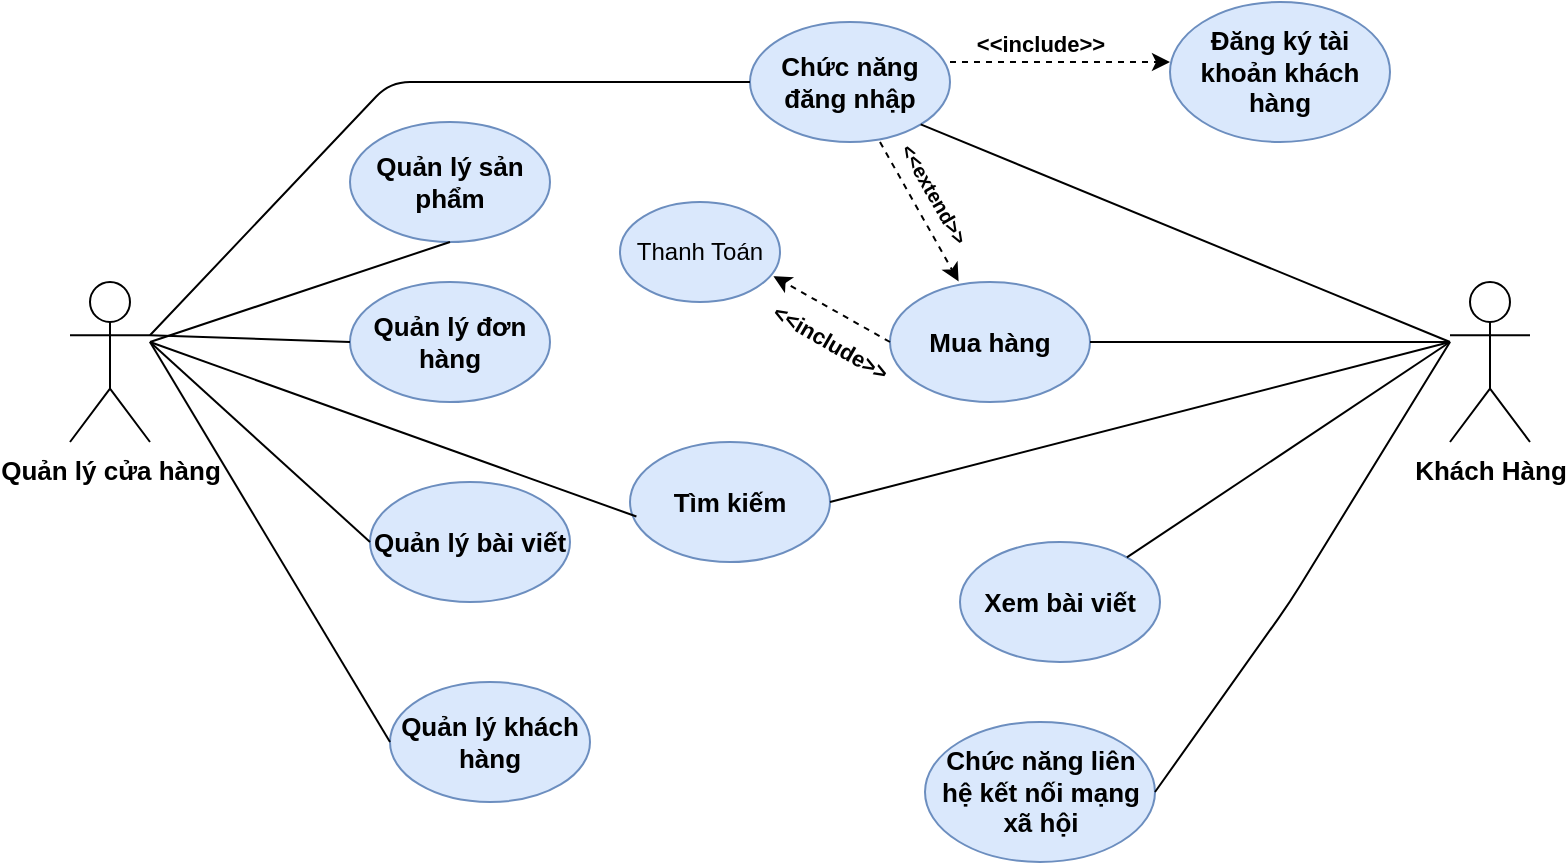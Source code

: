 <mxfile version="15.0.6" type="github">
  <diagram id="61EuDo1k7tGBiRitZPcW" name="Page-1">
    <mxGraphModel dx="768" dy="472" grid="1" gridSize="10" guides="1" tooltips="1" connect="1" arrows="1" fold="1" page="1" pageScale="1" pageWidth="850" pageHeight="1100" math="0" shadow="0">
      <root>
        <mxCell id="0" />
        <mxCell id="1" parent="0" />
        <mxCell id="2895OJvyaArnBgUX16Co-1" value="Quản lý cửa hàng" style="shape=umlActor;verticalLabelPosition=bottom;verticalAlign=top;html=1;outlineConnect=0;fontSize=13;fontStyle=1" parent="1" vertex="1">
          <mxGeometry x="70" y="280" width="40" height="80" as="geometry" />
        </mxCell>
        <mxCell id="2895OJvyaArnBgUX16Co-2" value="Chức năng đăng nhập" style="ellipse;whiteSpace=wrap;html=1;fillColor=#dae8fc;strokeColor=#6c8ebf;fontSize=13;fontStyle=1" parent="1" vertex="1">
          <mxGeometry x="410" y="150" width="100" height="60" as="geometry" />
        </mxCell>
        <mxCell id="2895OJvyaArnBgUX16Co-4" value="Quản lý sản phẩm" style="ellipse;whiteSpace=wrap;html=1;fillColor=#dae8fc;strokeColor=#6c8ebf;fontSize=13;fontStyle=1" parent="1" vertex="1">
          <mxGeometry x="210" y="200" width="100" height="60" as="geometry" />
        </mxCell>
        <mxCell id="2895OJvyaArnBgUX16Co-5" value="Quản lý đơn hàng" style="ellipse;whiteSpace=wrap;html=1;fillColor=#dae8fc;strokeColor=#6c8ebf;fontSize=13;fontStyle=1" parent="1" vertex="1">
          <mxGeometry x="210" y="280" width="100" height="60" as="geometry" />
        </mxCell>
        <mxCell id="2895OJvyaArnBgUX16Co-6" value="Quản lý bài viết" style="ellipse;whiteSpace=wrap;html=1;fillColor=#dae8fc;strokeColor=#6c8ebf;fontSize=13;fontStyle=1" parent="1" vertex="1">
          <mxGeometry x="220" y="380" width="100" height="60" as="geometry" />
        </mxCell>
        <mxCell id="2895OJvyaArnBgUX16Co-7" value="Quản lý khách hàng" style="ellipse;whiteSpace=wrap;html=1;fillColor=#dae8fc;strokeColor=#6c8ebf;fontSize=13;fontStyle=1" parent="1" vertex="1">
          <mxGeometry x="230" y="480" width="100" height="60" as="geometry" />
        </mxCell>
        <mxCell id="2895OJvyaArnBgUX16Co-8" value="" style="endArrow=none;html=1;exitX=1;exitY=0.333;exitDx=0;exitDy=0;exitPerimeter=0;fontSize=13;fontStyle=1" parent="1" source="2895OJvyaArnBgUX16Co-1" target="2895OJvyaArnBgUX16Co-2" edge="1">
          <mxGeometry width="50" height="50" relative="1" as="geometry">
            <mxPoint x="120" y="280" as="sourcePoint" />
            <mxPoint x="170" y="230" as="targetPoint" />
            <Array as="points">
              <mxPoint x="230" y="180" />
            </Array>
          </mxGeometry>
        </mxCell>
        <mxCell id="2895OJvyaArnBgUX16Co-9" value="Khách Hàng" style="shape=umlActor;verticalLabelPosition=bottom;verticalAlign=top;html=1;outlineConnect=0;fontSize=13;fontStyle=1" parent="1" vertex="1">
          <mxGeometry x="760" y="280" width="40" height="80" as="geometry" />
        </mxCell>
        <mxCell id="2895OJvyaArnBgUX16Co-10" value="" style="endArrow=none;html=1;entryX=0.5;entryY=1;entryDx=0;entryDy=0;fontSize=13;fontStyle=1" parent="1" target="2895OJvyaArnBgUX16Co-4" edge="1">
          <mxGeometry width="50" height="50" relative="1" as="geometry">
            <mxPoint x="110" y="310" as="sourcePoint" />
            <mxPoint x="250" y="270" as="targetPoint" />
          </mxGeometry>
        </mxCell>
        <mxCell id="2895OJvyaArnBgUX16Co-11" value="" style="endArrow=none;html=1;entryX=1;entryY=0.333;entryDx=0;entryDy=0;entryPerimeter=0;exitX=0;exitY=0.5;exitDx=0;exitDy=0;fontSize=13;fontStyle=1" parent="1" source="2895OJvyaArnBgUX16Co-5" target="2895OJvyaArnBgUX16Co-1" edge="1">
          <mxGeometry width="50" height="50" relative="1" as="geometry">
            <mxPoint x="270" y="360" as="sourcePoint" />
            <mxPoint x="430" y="360" as="targetPoint" />
          </mxGeometry>
        </mxCell>
        <mxCell id="2895OJvyaArnBgUX16Co-12" value="" style="endArrow=none;html=1;entryX=0;entryY=0.5;entryDx=0;entryDy=0;fontSize=13;fontStyle=1" parent="1" target="2895OJvyaArnBgUX16Co-6" edge="1">
          <mxGeometry width="50" height="50" relative="1" as="geometry">
            <mxPoint x="110" y="310" as="sourcePoint" />
            <mxPoint x="160" y="370" as="targetPoint" />
          </mxGeometry>
        </mxCell>
        <mxCell id="2895OJvyaArnBgUX16Co-13" value="" style="endArrow=none;html=1;exitX=0;exitY=0.5;exitDx=0;exitDy=0;fontSize=13;fontStyle=1" parent="1" source="2895OJvyaArnBgUX16Co-7" edge="1">
          <mxGeometry width="50" height="50" relative="1" as="geometry">
            <mxPoint x="380" y="410" as="sourcePoint" />
            <mxPoint x="110" y="310" as="targetPoint" />
          </mxGeometry>
        </mxCell>
        <mxCell id="2895OJvyaArnBgUX16Co-15" value="Chức năng liên hệ kết nối mạng xã hội" style="ellipse;whiteSpace=wrap;html=1;fillColor=#dae8fc;strokeColor=#6c8ebf;fontSize=13;fontStyle=1" parent="1" vertex="1">
          <mxGeometry x="497.5" y="500" width="115" height="70" as="geometry" />
        </mxCell>
        <mxCell id="2895OJvyaArnBgUX16Co-20" value="Mua hàng" style="ellipse;whiteSpace=wrap;html=1;fillColor=#dae8fc;strokeColor=#6c8ebf;fontSize=13;fontStyle=1" parent="1" vertex="1">
          <mxGeometry x="480" y="280" width="100" height="60" as="geometry" />
        </mxCell>
        <mxCell id="2895OJvyaArnBgUX16Co-21" value="" style="endArrow=none;html=1;exitX=1;exitY=1;exitDx=0;exitDy=0;fontSize=13;fontStyle=1" parent="1" source="2895OJvyaArnBgUX16Co-2" edge="1">
          <mxGeometry width="50" height="50" relative="1" as="geometry">
            <mxPoint x="590" y="240" as="sourcePoint" />
            <mxPoint x="760" y="310" as="targetPoint" />
          </mxGeometry>
        </mxCell>
        <mxCell id="2895OJvyaArnBgUX16Co-22" value="" style="endArrow=none;html=1;exitX=1;exitY=0.5;exitDx=0;exitDy=0;fontSize=13;fontStyle=1" parent="1" source="2895OJvyaArnBgUX16Co-15" edge="1">
          <mxGeometry width="50" height="50" relative="1" as="geometry">
            <mxPoint x="470" y="470" as="sourcePoint" />
            <mxPoint x="760" y="310" as="targetPoint" />
            <Array as="points">
              <mxPoint x="680" y="440" />
            </Array>
          </mxGeometry>
        </mxCell>
        <mxCell id="2895OJvyaArnBgUX16Co-23" value="" style="endArrow=none;html=1;exitX=1;exitY=0.5;exitDx=0;exitDy=0;fontSize=13;fontStyle=1" parent="1" source="2895OJvyaArnBgUX16Co-20" edge="1">
          <mxGeometry width="50" height="50" relative="1" as="geometry">
            <mxPoint x="470" y="400" as="sourcePoint" />
            <mxPoint x="760" y="310" as="targetPoint" />
          </mxGeometry>
        </mxCell>
        <mxCell id="2895OJvyaArnBgUX16Co-24" value="Tìm kiếm" style="ellipse;whiteSpace=wrap;html=1;fillColor=#dae8fc;strokeColor=#6c8ebf;fontSize=13;fontStyle=1" parent="1" vertex="1">
          <mxGeometry x="350" y="360" width="100" height="60" as="geometry" />
        </mxCell>
        <mxCell id="2895OJvyaArnBgUX16Co-25" value="" style="endArrow=none;html=1;exitX=0.032;exitY=0.621;exitDx=0;exitDy=0;exitPerimeter=0;fontSize=13;fontStyle=1" parent="1" source="2895OJvyaArnBgUX16Co-24" edge="1">
          <mxGeometry width="50" height="50" relative="1" as="geometry">
            <mxPoint x="400" y="400" as="sourcePoint" />
            <mxPoint x="110" y="310" as="targetPoint" />
          </mxGeometry>
        </mxCell>
        <mxCell id="2895OJvyaArnBgUX16Co-26" value="" style="endArrow=none;html=1;exitX=1;exitY=0.5;exitDx=0;exitDy=0;fontSize=13;fontStyle=1" parent="1" source="2895OJvyaArnBgUX16Co-24" edge="1">
          <mxGeometry width="50" height="50" relative="1" as="geometry">
            <mxPoint x="400" y="400" as="sourcePoint" />
            <mxPoint x="760" y="310" as="targetPoint" />
          </mxGeometry>
        </mxCell>
        <mxCell id="2895OJvyaArnBgUX16Co-27" value="Đăng ký tài khoản khách hàng" style="ellipse;whiteSpace=wrap;html=1;fillColor=#dae8fc;strokeColor=#6c8ebf;fontSize=13;fontStyle=1" parent="1" vertex="1">
          <mxGeometry x="620" y="140" width="110" height="70" as="geometry" />
        </mxCell>
        <mxCell id="2895OJvyaArnBgUX16Co-28" value="" style="endArrow=classic;html=1;exitX=1;exitY=0.333;exitDx=0;exitDy=0;exitPerimeter=0;dashed=1;fontSize=13;fontStyle=1" parent="1" source="2895OJvyaArnBgUX16Co-2" edge="1">
          <mxGeometry width="50" height="50" relative="1" as="geometry">
            <mxPoint x="515" y="180" as="sourcePoint" />
            <mxPoint x="620" y="170" as="targetPoint" />
          </mxGeometry>
        </mxCell>
        <mxCell id="2895OJvyaArnBgUX16Co-29" value="&lt;font style=&quot;font-size: 11px&quot;&gt;&amp;lt;&amp;lt;include&amp;gt;&amp;gt;&lt;/font&gt;" style="text;html=1;align=center;verticalAlign=middle;resizable=0;points=[];autosize=1;strokeColor=none;fontSize=13;fontStyle=1" parent="1" vertex="1">
          <mxGeometry x="515" y="150" width="80" height="20" as="geometry" />
        </mxCell>
        <mxCell id="2895OJvyaArnBgUX16Co-30" value="" style="endArrow=classic;html=1;dashed=1;entryX=0.343;entryY=-0.005;entryDx=0;entryDy=0;entryPerimeter=0;fontSize=13;fontStyle=1" parent="1" target="2895OJvyaArnBgUX16Co-20" edge="1">
          <mxGeometry width="50" height="50" relative="1" as="geometry">
            <mxPoint x="475" y="210" as="sourcePoint" />
            <mxPoint x="515" y="260" as="targetPoint" />
          </mxGeometry>
        </mxCell>
        <mxCell id="2895OJvyaArnBgUX16Co-31" value="&lt;font style=&quot;font-size: 10px&quot;&gt;&amp;lt;&amp;lt;extend&amp;gt;&amp;gt;&lt;/font&gt;" style="text;html=1;align=center;verticalAlign=middle;resizable=0;points=[];autosize=1;strokeColor=none;rotation=60;fontSize=13;fontStyle=1" parent="1" vertex="1">
          <mxGeometry x="468" y="225" width="70" height="20" as="geometry" />
        </mxCell>
        <mxCell id="2895OJvyaArnBgUX16Co-33" value="Xem bài viết" style="ellipse;whiteSpace=wrap;html=1;fillColor=#dae8fc;strokeColor=#6c8ebf;fontSize=13;fontStyle=1" parent="1" vertex="1">
          <mxGeometry x="515" y="410" width="100" height="60" as="geometry" />
        </mxCell>
        <mxCell id="2895OJvyaArnBgUX16Co-35" value="" style="endArrow=none;html=1;fontSize=13;fontStyle=1" parent="1" source="2895OJvyaArnBgUX16Co-33" edge="1">
          <mxGeometry width="50" height="50" relative="1" as="geometry">
            <mxPoint x="460" y="380" as="sourcePoint" />
            <mxPoint x="760" y="310" as="targetPoint" />
          </mxGeometry>
        </mxCell>
        <mxCell id="6lktCs1me1GdY2jgKUlO-2" value="Thanh Toán" style="ellipse;whiteSpace=wrap;html=1;fillColor=#dae8fc;strokeColor=#6c8ebf;" vertex="1" parent="1">
          <mxGeometry x="345" y="240" width="80" height="50" as="geometry" />
        </mxCell>
        <mxCell id="6lktCs1me1GdY2jgKUlO-3" value="" style="endArrow=classic;html=1;exitX=0;exitY=0.5;exitDx=0;exitDy=0;entryX=0.959;entryY=0.742;entryDx=0;entryDy=0;entryPerimeter=0;dashed=1;" edge="1" parent="1" source="2895OJvyaArnBgUX16Co-20" target="6lktCs1me1GdY2jgKUlO-2">
          <mxGeometry width="50" height="50" relative="1" as="geometry">
            <mxPoint x="370" y="340" as="sourcePoint" />
            <mxPoint x="420" y="290" as="targetPoint" />
          </mxGeometry>
        </mxCell>
        <mxCell id="6lktCs1me1GdY2jgKUlO-4" value="&lt;b&gt;&lt;font style=&quot;font-size: 11px&quot;&gt;&amp;lt;&amp;lt;include&amp;gt;&amp;gt;&lt;/font&gt;&lt;/b&gt;" style="text;html=1;align=center;verticalAlign=middle;resizable=0;points=[];autosize=1;strokeColor=none;fillColor=none;rotation=30;" vertex="1" parent="1">
          <mxGeometry x="410" y="300" width="80" height="20" as="geometry" />
        </mxCell>
      </root>
    </mxGraphModel>
  </diagram>
</mxfile>
